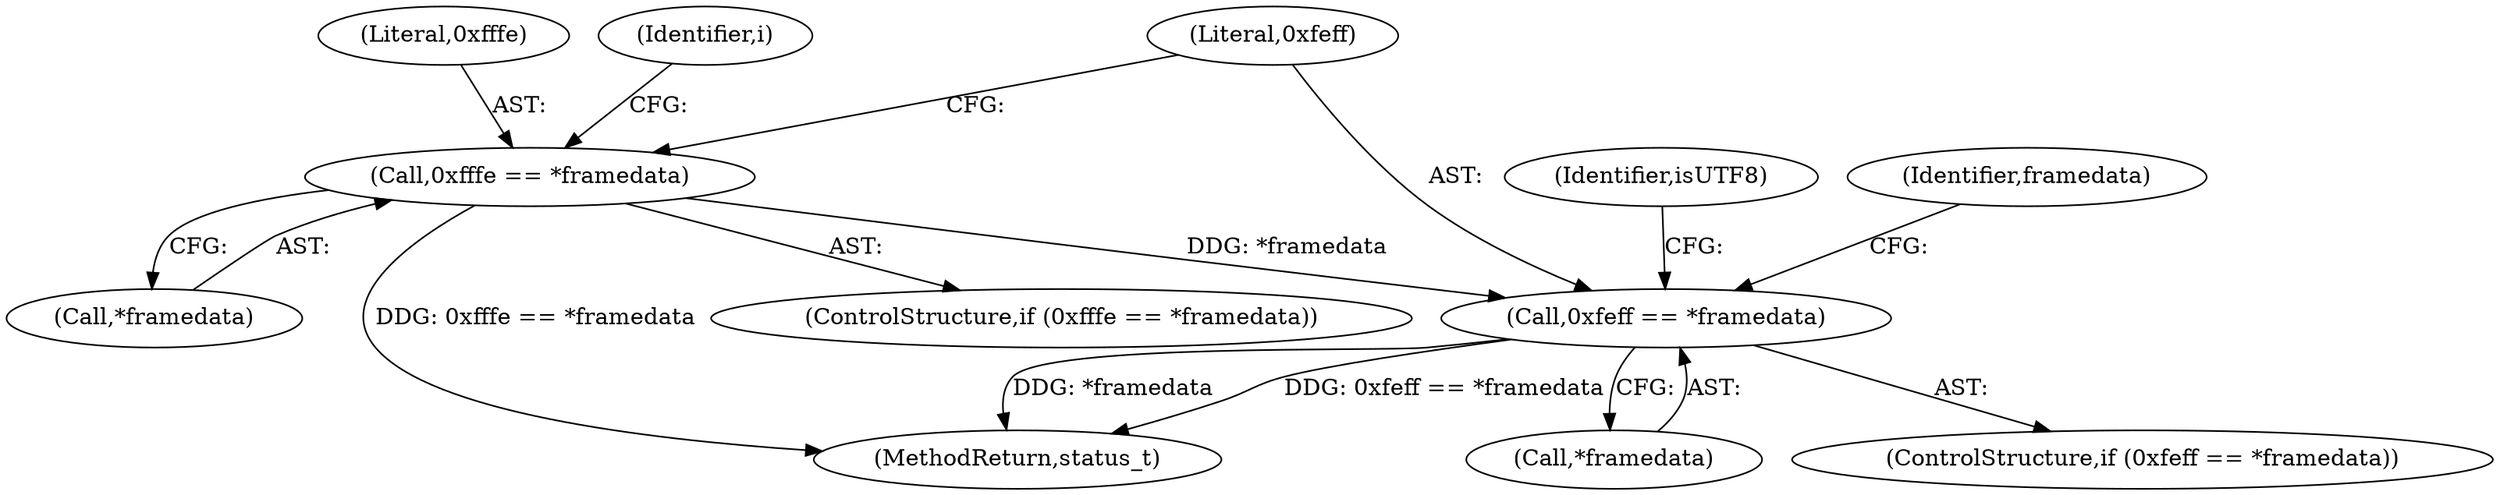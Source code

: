 digraph "0_Android_f4f7e0c102819f039ebb1972b3dba1d3186bc1d1@pointer" {
"1000303" [label="(Call,0xfeff == *framedata)"];
"1000278" [label="(Call,0xfffe == *framedata)"];
"1000278" [label="(Call,0xfffe == *framedata)"];
"1000279" [label="(Literal,0xfffe)"];
"1000303" [label="(Call,0xfeff == *framedata)"];
"1000343" [label="(MethodReturn,status_t)"];
"1000277" [label="(ControlStructure,if (0xfffe == *framedata))"];
"1000280" [label="(Call,*framedata)"];
"1000286" [label="(Identifier,i)"];
"1000316" [label="(Identifier,isUTF8)"];
"1000305" [label="(Call,*framedata)"];
"1000304" [label="(Literal,0xfeff)"];
"1000309" [label="(Identifier,framedata)"];
"1000302" [label="(ControlStructure,if (0xfeff == *framedata))"];
"1000303" -> "1000302"  [label="AST: "];
"1000303" -> "1000305"  [label="CFG: "];
"1000304" -> "1000303"  [label="AST: "];
"1000305" -> "1000303"  [label="AST: "];
"1000309" -> "1000303"  [label="CFG: "];
"1000316" -> "1000303"  [label="CFG: "];
"1000303" -> "1000343"  [label="DDG: 0xfeff == *framedata"];
"1000303" -> "1000343"  [label="DDG: *framedata"];
"1000278" -> "1000303"  [label="DDG: *framedata"];
"1000278" -> "1000277"  [label="AST: "];
"1000278" -> "1000280"  [label="CFG: "];
"1000279" -> "1000278"  [label="AST: "];
"1000280" -> "1000278"  [label="AST: "];
"1000286" -> "1000278"  [label="CFG: "];
"1000304" -> "1000278"  [label="CFG: "];
"1000278" -> "1000343"  [label="DDG: 0xfffe == *framedata"];
}
